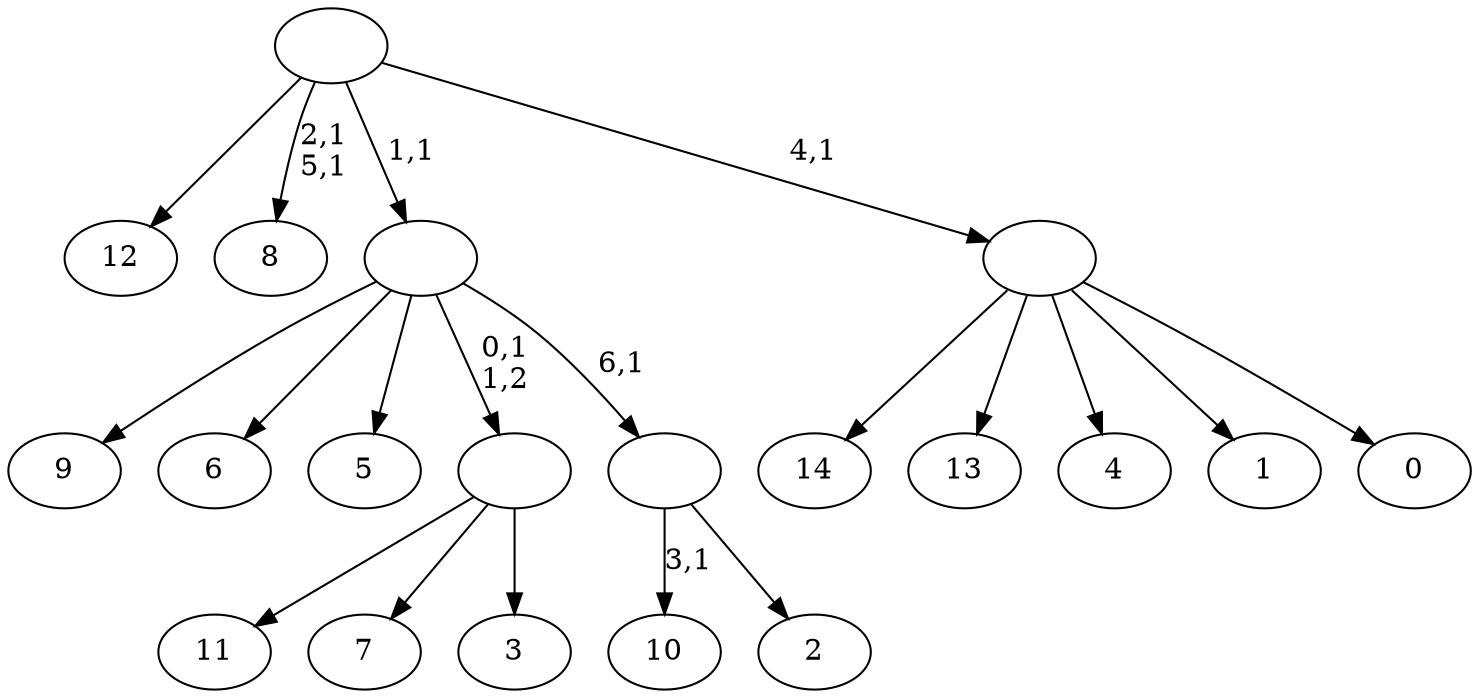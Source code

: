 digraph T {
	22 [label="14"]
	21 [label="13"]
	20 [label="12"]
	19 [label="11"]
	18 [label="10"]
	16 [label="9"]
	15 [label="8"]
	12 [label="7"]
	11 [label="6"]
	10 [label="5"]
	9 [label="4"]
	8 [label="3"]
	7 [label=""]
	6 [label="2"]
	5 [label=""]
	4 [label=""]
	3 [label="1"]
	2 [label="0"]
	1 [label=""]
	0 [label=""]
	7 -> 19 [label=""]
	7 -> 12 [label=""]
	7 -> 8 [label=""]
	5 -> 18 [label="3,1"]
	5 -> 6 [label=""]
	4 -> 16 [label=""]
	4 -> 11 [label=""]
	4 -> 10 [label=""]
	4 -> 7 [label="0,1\n1,2"]
	4 -> 5 [label="6,1"]
	1 -> 22 [label=""]
	1 -> 21 [label=""]
	1 -> 9 [label=""]
	1 -> 3 [label=""]
	1 -> 2 [label=""]
	0 -> 15 [label="2,1\n5,1"]
	0 -> 20 [label=""]
	0 -> 4 [label="1,1"]
	0 -> 1 [label="4,1"]
}
